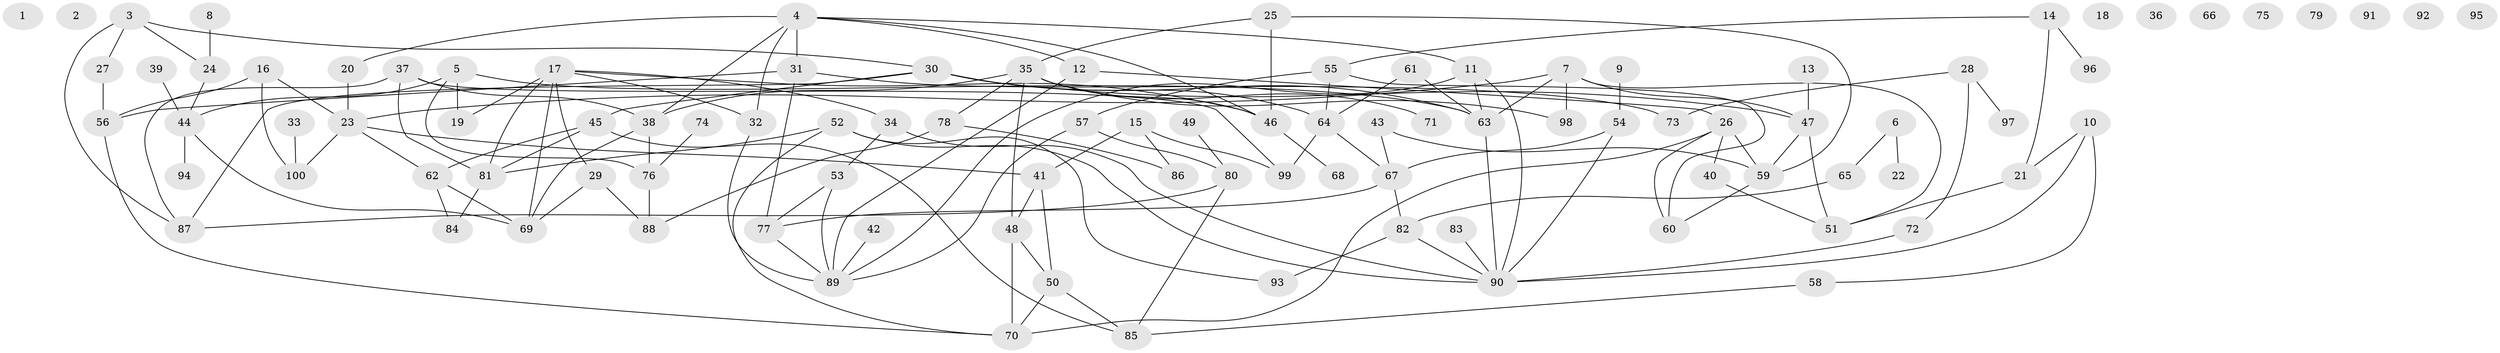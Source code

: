 // Generated by graph-tools (version 1.1) at 2025/39/03/09/25 04:39:12]
// undirected, 100 vertices, 150 edges
graph export_dot {
graph [start="1"]
  node [color=gray90,style=filled];
  1;
  2;
  3;
  4;
  5;
  6;
  7;
  8;
  9;
  10;
  11;
  12;
  13;
  14;
  15;
  16;
  17;
  18;
  19;
  20;
  21;
  22;
  23;
  24;
  25;
  26;
  27;
  28;
  29;
  30;
  31;
  32;
  33;
  34;
  35;
  36;
  37;
  38;
  39;
  40;
  41;
  42;
  43;
  44;
  45;
  46;
  47;
  48;
  49;
  50;
  51;
  52;
  53;
  54;
  55;
  56;
  57;
  58;
  59;
  60;
  61;
  62;
  63;
  64;
  65;
  66;
  67;
  68;
  69;
  70;
  71;
  72;
  73;
  74;
  75;
  76;
  77;
  78;
  79;
  80;
  81;
  82;
  83;
  84;
  85;
  86;
  87;
  88;
  89;
  90;
  91;
  92;
  93;
  94;
  95;
  96;
  97;
  98;
  99;
  100;
  3 -- 24;
  3 -- 27;
  3 -- 30;
  3 -- 87;
  4 -- 11;
  4 -- 12;
  4 -- 20;
  4 -- 31;
  4 -- 32;
  4 -- 38;
  4 -- 46;
  5 -- 19;
  5 -- 44;
  5 -- 63;
  5 -- 76;
  6 -- 22;
  6 -- 65;
  7 -- 23;
  7 -- 47;
  7 -- 51;
  7 -- 63;
  7 -- 98;
  8 -- 24;
  9 -- 54;
  10 -- 21;
  10 -- 58;
  10 -- 90;
  11 -- 63;
  11 -- 89;
  11 -- 90;
  12 -- 26;
  12 -- 89;
  13 -- 47;
  14 -- 21;
  14 -- 55;
  14 -- 96;
  15 -- 41;
  15 -- 86;
  15 -- 99;
  16 -- 23;
  16 -- 56;
  16 -- 100;
  17 -- 19;
  17 -- 29;
  17 -- 32;
  17 -- 34;
  17 -- 46;
  17 -- 69;
  17 -- 81;
  20 -- 23;
  21 -- 51;
  23 -- 41;
  23 -- 62;
  23 -- 100;
  24 -- 44;
  25 -- 35;
  25 -- 46;
  25 -- 59;
  26 -- 40;
  26 -- 59;
  26 -- 60;
  26 -- 70;
  27 -- 56;
  28 -- 72;
  28 -- 73;
  28 -- 97;
  29 -- 69;
  29 -- 88;
  30 -- 45;
  30 -- 47;
  30 -- 63;
  30 -- 64;
  30 -- 87;
  31 -- 56;
  31 -- 73;
  31 -- 77;
  32 -- 89;
  33 -- 100;
  34 -- 53;
  34 -- 90;
  35 -- 38;
  35 -- 46;
  35 -- 48;
  35 -- 71;
  35 -- 78;
  35 -- 98;
  37 -- 38;
  37 -- 81;
  37 -- 87;
  37 -- 99;
  38 -- 69;
  38 -- 76;
  39 -- 44;
  40 -- 51;
  41 -- 48;
  41 -- 50;
  42 -- 89;
  43 -- 59;
  43 -- 67;
  44 -- 69;
  44 -- 94;
  45 -- 62;
  45 -- 81;
  45 -- 85;
  46 -- 68;
  47 -- 51;
  47 -- 59;
  48 -- 50;
  48 -- 70;
  49 -- 80;
  50 -- 70;
  50 -- 85;
  52 -- 70;
  52 -- 81;
  52 -- 90;
  52 -- 93;
  53 -- 77;
  53 -- 89;
  54 -- 67;
  54 -- 90;
  55 -- 57;
  55 -- 60;
  55 -- 64;
  56 -- 70;
  57 -- 80;
  57 -- 89;
  58 -- 85;
  59 -- 60;
  61 -- 63;
  61 -- 64;
  62 -- 69;
  62 -- 84;
  63 -- 90;
  64 -- 67;
  64 -- 99;
  65 -- 82;
  67 -- 77;
  67 -- 82;
  72 -- 90;
  74 -- 76;
  76 -- 88;
  77 -- 89;
  78 -- 86;
  78 -- 88;
  80 -- 85;
  80 -- 87;
  81 -- 84;
  82 -- 90;
  82 -- 93;
  83 -- 90;
}
